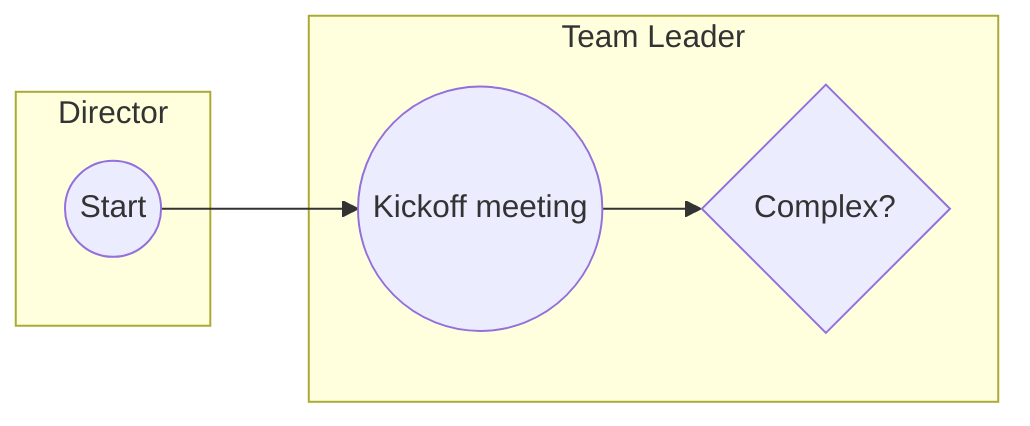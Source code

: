 graph LR
       subgraph Director
           a((Start))
       end
       subgraph Team Leader
           b((Kickoff meeting))-->c{Complex?}
       end
       a-->b